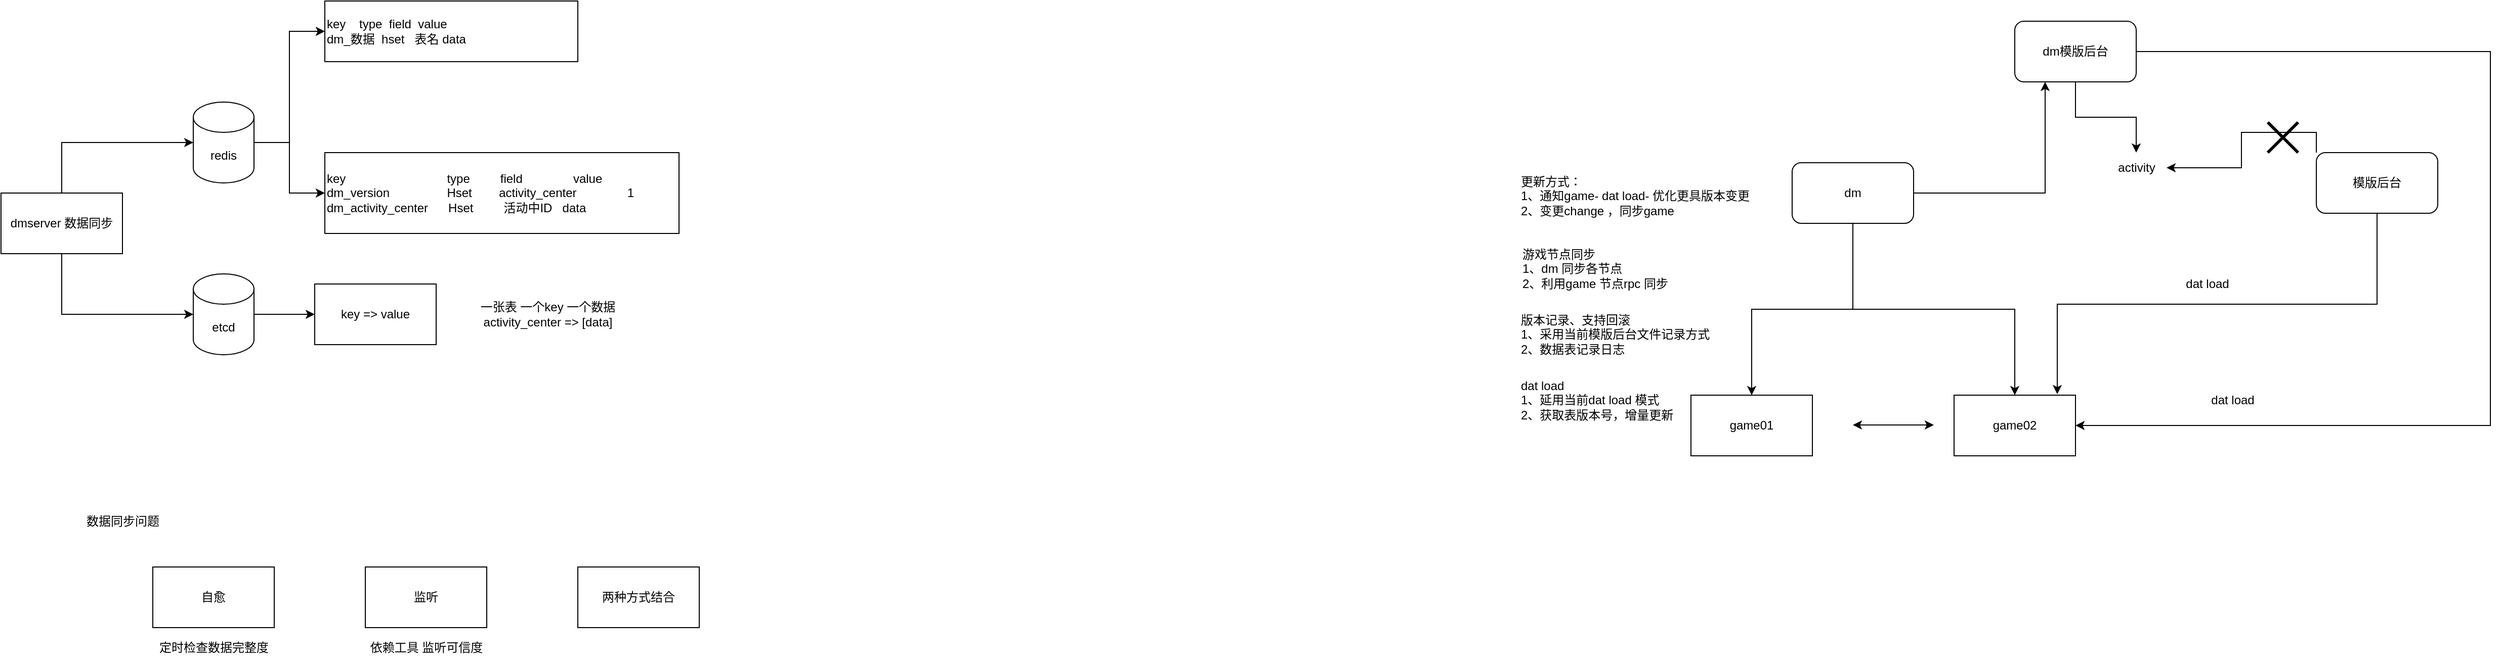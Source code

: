 <mxfile version="21.1.2" type="github">
  <diagram id="lmy8UQ-vfpTuUxlPhxFz" name="第 1 页">
    <mxGraphModel dx="2314" dy="1057" grid="1" gridSize="10" guides="1" tooltips="1" connect="1" arrows="1" fold="1" page="1" pageScale="1" pageWidth="827" pageHeight="1169" math="0" shadow="0">
      <root>
        <mxCell id="0" />
        <mxCell id="1" parent="0" />
        <mxCell id="t6LF4k-oh8Lmb-7piijc-21" style="edgeStyle=orthogonalEdgeStyle;rounded=0;orthogonalLoop=1;jettySize=auto;html=1;exitX=0.5;exitY=0;exitDx=0;exitDy=0;entryX=0;entryY=0.5;entryDx=0;entryDy=0;entryPerimeter=0;" parent="1" source="t6LF4k-oh8Lmb-7piijc-1" target="t6LF4k-oh8Lmb-7piijc-4" edge="1">
          <mxGeometry relative="1" as="geometry" />
        </mxCell>
        <mxCell id="t6LF4k-oh8Lmb-7piijc-22" style="edgeStyle=orthogonalEdgeStyle;rounded=0;orthogonalLoop=1;jettySize=auto;html=1;exitX=0.5;exitY=1;exitDx=0;exitDy=0;entryX=0;entryY=0.5;entryDx=0;entryDy=0;entryPerimeter=0;" parent="1" source="t6LF4k-oh8Lmb-7piijc-1" target="t6LF4k-oh8Lmb-7piijc-3" edge="1">
          <mxGeometry relative="1" as="geometry" />
        </mxCell>
        <mxCell id="t6LF4k-oh8Lmb-7piijc-1" value="dmserver 数据同步" style="rounded=0;whiteSpace=wrap;html=1;" parent="1" vertex="1">
          <mxGeometry y="260" width="120" height="60" as="geometry" />
        </mxCell>
        <mxCell id="t6LF4k-oh8Lmb-7piijc-23" style="edgeStyle=orthogonalEdgeStyle;rounded=0;orthogonalLoop=1;jettySize=auto;html=1;exitX=1;exitY=0.5;exitDx=0;exitDy=0;exitPerimeter=0;entryX=0;entryY=0.5;entryDx=0;entryDy=0;" parent="1" source="t6LF4k-oh8Lmb-7piijc-3" target="t6LF4k-oh8Lmb-7piijc-20" edge="1">
          <mxGeometry relative="1" as="geometry" />
        </mxCell>
        <mxCell id="t6LF4k-oh8Lmb-7piijc-3" value="etcd" style="shape=cylinder3;whiteSpace=wrap;html=1;boundedLbl=1;backgroundOutline=1;size=15;" parent="1" vertex="1">
          <mxGeometry x="190" y="340" width="60" height="80" as="geometry" />
        </mxCell>
        <mxCell id="t6LF4k-oh8Lmb-7piijc-24" style="edgeStyle=orthogonalEdgeStyle;rounded=0;orthogonalLoop=1;jettySize=auto;html=1;exitX=1;exitY=0.5;exitDx=0;exitDy=0;exitPerimeter=0;entryX=0;entryY=0.5;entryDx=0;entryDy=0;" parent="1" source="t6LF4k-oh8Lmb-7piijc-4" target="t6LF4k-oh8Lmb-7piijc-13" edge="1">
          <mxGeometry relative="1" as="geometry" />
        </mxCell>
        <mxCell id="t6LF4k-oh8Lmb-7piijc-27" style="edgeStyle=orthogonalEdgeStyle;rounded=0;orthogonalLoop=1;jettySize=auto;html=1;exitX=1;exitY=0.5;exitDx=0;exitDy=0;exitPerimeter=0;entryX=0;entryY=0.5;entryDx=0;entryDy=0;" parent="1" source="t6LF4k-oh8Lmb-7piijc-4" target="t6LF4k-oh8Lmb-7piijc-26" edge="1">
          <mxGeometry relative="1" as="geometry" />
        </mxCell>
        <mxCell id="t6LF4k-oh8Lmb-7piijc-4" value="redis&lt;br&gt;" style="shape=cylinder3;whiteSpace=wrap;html=1;boundedLbl=1;backgroundOutline=1;size=15;" parent="1" vertex="1">
          <mxGeometry x="190" y="170" width="60" height="80" as="geometry" />
        </mxCell>
        <mxCell id="t6LF4k-oh8Lmb-7piijc-13" value="key&amp;nbsp;&amp;nbsp;&lt;span style=&quot;white-space: pre;&quot;&gt; &lt;span style=&quot;white-space: pre;&quot;&gt; &lt;/span&gt;&lt;/span&gt;type&lt;span style=&quot;white-space: pre;&quot;&gt; &lt;/span&gt;&lt;span style=&quot;white-space: pre;&quot;&gt; &lt;/span&gt;field&lt;span style=&quot;white-space: pre;&quot;&gt; &lt;/span&gt;&lt;span style=&quot;white-space: pre;&quot;&gt; &lt;/span&gt;value&lt;br&gt;dm_数据&lt;span style=&quot;white-space: pre;&quot;&gt; &lt;/span&gt;&lt;span style=&quot;white-space: pre;&quot;&gt; &lt;/span&gt;hset&lt;span style=&quot;white-space: pre;&quot;&gt; &lt;/span&gt;&lt;span style=&quot;white-space: pre;&quot;&gt; &lt;/span&gt;&amp;nbsp;表名&lt;span style=&quot;white-space: pre;&quot;&gt; &lt;/span&gt;data&lt;span style=&quot;white-space: pre;&quot;&gt; &lt;/span&gt;&lt;span style=&quot;white-space: pre;&quot;&gt; &lt;/span&gt;" style="rounded=0;whiteSpace=wrap;html=1;align=left;" parent="1" vertex="1">
          <mxGeometry x="320" y="70" width="250" height="60" as="geometry" />
        </mxCell>
        <mxCell id="t6LF4k-oh8Lmb-7piijc-14" value="自愈&lt;br&gt;" style="whiteSpace=wrap;html=1;" parent="1" vertex="1">
          <mxGeometry x="150" y="630" width="120" height="60" as="geometry" />
        </mxCell>
        <mxCell id="t6LF4k-oh8Lmb-7piijc-15" value="监听" style="whiteSpace=wrap;html=1;" parent="1" vertex="1">
          <mxGeometry x="360" y="630" width="120" height="60" as="geometry" />
        </mxCell>
        <mxCell id="t6LF4k-oh8Lmb-7piijc-16" value="数据同步问题" style="text;html=1;align=center;verticalAlign=middle;resizable=0;points=[];autosize=1;strokeColor=none;fillColor=none;" parent="1" vertex="1">
          <mxGeometry x="70" y="570" width="100" height="30" as="geometry" />
        </mxCell>
        <mxCell id="t6LF4k-oh8Lmb-7piijc-17" value="定时检查数据完整度" style="text;html=1;align=center;verticalAlign=middle;resizable=0;points=[];autosize=1;strokeColor=none;fillColor=none;" parent="1" vertex="1">
          <mxGeometry x="145" y="695" width="130" height="30" as="geometry" />
        </mxCell>
        <mxCell id="t6LF4k-oh8Lmb-7piijc-18" value="依赖工具 监听可信度" style="text;html=1;align=center;verticalAlign=middle;resizable=0;points=[];autosize=1;strokeColor=none;fillColor=none;" parent="1" vertex="1">
          <mxGeometry x="355" y="695" width="130" height="30" as="geometry" />
        </mxCell>
        <mxCell id="t6LF4k-oh8Lmb-7piijc-19" value="两种方式结合" style="whiteSpace=wrap;html=1;" parent="1" vertex="1">
          <mxGeometry x="570" y="630" width="120" height="60" as="geometry" />
        </mxCell>
        <mxCell id="t6LF4k-oh8Lmb-7piijc-20" value="key =&amp;gt; value" style="whiteSpace=wrap;html=1;" parent="1" vertex="1">
          <mxGeometry x="310" y="350" width="120" height="60" as="geometry" />
        </mxCell>
        <mxCell id="t6LF4k-oh8Lmb-7piijc-25" value="一张表 一个key 一个数据&lt;br&gt;activity_center =&amp;gt; [data]" style="text;html=1;align=center;verticalAlign=middle;resizable=0;points=[];autosize=1;strokeColor=none;fillColor=none;" parent="1" vertex="1">
          <mxGeometry x="460" y="360" width="160" height="40" as="geometry" />
        </mxCell>
        <mxCell id="t6LF4k-oh8Lmb-7piijc-26" value="&lt;span style=&quot;&quot;&gt;key&amp;nbsp; &amp;nbsp; &amp;nbsp; &amp;nbsp; &amp;nbsp; &amp;nbsp; &amp;nbsp; &amp;nbsp; &amp;nbsp; &amp;nbsp; &amp;nbsp; &amp;nbsp; &amp;nbsp; &amp;nbsp; &amp;nbsp; type&amp;nbsp; &amp;nbsp; &amp;nbsp; &amp;nbsp; &amp;nbsp;field&amp;nbsp; &amp;nbsp; &amp;nbsp; &amp;nbsp; &amp;nbsp;&lt;span style=&quot;&quot;&gt; &lt;span style=&quot;white-space: pre;&quot;&gt; &lt;/span&gt;&lt;span style=&quot;white-space: pre;&quot;&gt; &lt;/span&gt;&lt;span style=&quot;white-space: pre;&quot;&gt; &lt;/span&gt;&lt;/span&gt;&lt;span style=&quot;&quot;&gt;&amp;nbsp;&lt;/span&gt;&lt;span style=&quot;&quot;&gt; &lt;/span&gt;value&amp;nbsp;&lt;br&gt;dm_version&amp;nbsp; &amp;nbsp; &amp;nbsp; &amp;nbsp; &amp;nbsp; &amp;nbsp; &amp;nbsp; &amp;nbsp; &amp;nbsp;Hset&amp;nbsp; &amp;nbsp; &amp;nbsp; &amp;nbsp;&amp;nbsp;&lt;/span&gt;activity_center&lt;span style=&quot;&quot;&gt;&amp;nbsp; &amp;nbsp; &amp;nbsp; &amp;nbsp; &amp;nbsp; &amp;nbsp; &lt;span style=&quot;white-space: pre;&quot;&gt; &lt;/span&gt;&lt;span style=&quot;white-space: pre;&quot;&gt; &lt;/span&gt;&lt;span style=&quot;&quot;&gt; &lt;/span&gt;1&lt;br&gt;&lt;/span&gt;&lt;span style=&quot;&quot;&gt;dm_activity_center&amp;nbsp; &amp;nbsp; &amp;nbsp; Hset&amp;nbsp; &amp;nbsp; &amp;nbsp; &amp;nbsp; &amp;nbsp;活动中ID&lt;span style=&quot;white-space: pre;&quot;&gt; &lt;/span&gt;&lt;span style=&quot;white-space: pre;&quot;&gt; &lt;/span&gt;&lt;span style=&quot;white-space: pre;&quot;&gt; &lt;/span&gt;data&amp;nbsp;&lt;/span&gt;" style="rounded=0;whiteSpace=wrap;html=1;align=left;" parent="1" vertex="1">
          <mxGeometry x="320" y="220" width="350" height="80" as="geometry" />
        </mxCell>
        <mxCell id="HFC97QxuwXLFx6QwOBBN-3" style="edgeStyle=orthogonalEdgeStyle;rounded=0;orthogonalLoop=1;jettySize=auto;html=1;" edge="1" parent="1" source="HFC97QxuwXLFx6QwOBBN-9" target="HFC97QxuwXLFx6QwOBBN-2">
          <mxGeometry relative="1" as="geometry" />
        </mxCell>
        <mxCell id="HFC97QxuwXLFx6QwOBBN-10" style="edgeStyle=orthogonalEdgeStyle;rounded=0;orthogonalLoop=1;jettySize=auto;html=1;exitX=1;exitY=0.5;exitDx=0;exitDy=0;entryX=0.25;entryY=1;entryDx=0;entryDy=0;" edge="1" parent="1" source="HFC97QxuwXLFx6QwOBBN-1" target="HFC97QxuwXLFx6QwOBBN-9">
          <mxGeometry relative="1" as="geometry" />
        </mxCell>
        <mxCell id="HFC97QxuwXLFx6QwOBBN-13" style="edgeStyle=orthogonalEdgeStyle;rounded=0;orthogonalLoop=1;jettySize=auto;html=1;entryX=0.5;entryY=0;entryDx=0;entryDy=0;" edge="1" parent="1" target="HFC97QxuwXLFx6QwOBBN-12">
          <mxGeometry relative="1" as="geometry">
            <mxPoint x="1830" y="295" as="sourcePoint" />
            <mxPoint x="1730" y="470" as="targetPoint" />
            <Array as="points">
              <mxPoint x="1830" y="375" />
              <mxPoint x="1730" y="375" />
            </Array>
          </mxGeometry>
        </mxCell>
        <mxCell id="HFC97QxuwXLFx6QwOBBN-16" style="edgeStyle=orthogonalEdgeStyle;rounded=0;orthogonalLoop=1;jettySize=auto;html=1;exitX=0.5;exitY=1;exitDx=0;exitDy=0;entryX=0.5;entryY=0;entryDx=0;entryDy=0;" edge="1" parent="1" source="HFC97QxuwXLFx6QwOBBN-1" target="HFC97QxuwXLFx6QwOBBN-15">
          <mxGeometry relative="1" as="geometry" />
        </mxCell>
        <mxCell id="HFC97QxuwXLFx6QwOBBN-1" value="dm" style="rounded=1;whiteSpace=wrap;html=1;" vertex="1" parent="1">
          <mxGeometry x="1770" y="230" width="120" height="60" as="geometry" />
        </mxCell>
        <mxCell id="HFC97QxuwXLFx6QwOBBN-2" value="activity" style="text;html=1;align=center;verticalAlign=middle;resizable=0;points=[];autosize=1;strokeColor=none;fillColor=none;" vertex="1" parent="1">
          <mxGeometry x="2080" y="220" width="60" height="30" as="geometry" />
        </mxCell>
        <mxCell id="HFC97QxuwXLFx6QwOBBN-5" style="edgeStyle=orthogonalEdgeStyle;rounded=0;orthogonalLoop=1;jettySize=auto;html=1;exitX=0;exitY=0;exitDx=0;exitDy=0;" edge="1" parent="1" source="HFC97QxuwXLFx6QwOBBN-4" target="HFC97QxuwXLFx6QwOBBN-2">
          <mxGeometry relative="1" as="geometry" />
        </mxCell>
        <mxCell id="HFC97QxuwXLFx6QwOBBN-21" style="edgeStyle=orthogonalEdgeStyle;rounded=0;orthogonalLoop=1;jettySize=auto;html=1;exitX=0.5;exitY=1;exitDx=0;exitDy=0;entryX=0.85;entryY=-0.017;entryDx=0;entryDy=0;entryPerimeter=0;" edge="1" parent="1" source="HFC97QxuwXLFx6QwOBBN-4" target="HFC97QxuwXLFx6QwOBBN-15">
          <mxGeometry relative="1" as="geometry" />
        </mxCell>
        <mxCell id="HFC97QxuwXLFx6QwOBBN-4" value="模版后台" style="rounded=1;whiteSpace=wrap;html=1;" vertex="1" parent="1">
          <mxGeometry x="2288" y="220" width="120" height="60" as="geometry" />
        </mxCell>
        <mxCell id="HFC97QxuwXLFx6QwOBBN-6" value="" style="shape=umlDestroy;whiteSpace=wrap;html=1;strokeWidth=3;targetShapes=umlLifeline;" vertex="1" parent="1">
          <mxGeometry x="2240" y="190" width="30" height="30" as="geometry" />
        </mxCell>
        <mxCell id="HFC97QxuwXLFx6QwOBBN-20" style="edgeStyle=orthogonalEdgeStyle;rounded=0;orthogonalLoop=1;jettySize=auto;html=1;exitX=1;exitY=0.5;exitDx=0;exitDy=0;entryX=1;entryY=0.5;entryDx=0;entryDy=0;" edge="1" parent="1" source="HFC97QxuwXLFx6QwOBBN-9" target="HFC97QxuwXLFx6QwOBBN-15">
          <mxGeometry relative="1" as="geometry">
            <Array as="points">
              <mxPoint x="2460" y="120" />
              <mxPoint x="2460" y="490" />
            </Array>
          </mxGeometry>
        </mxCell>
        <mxCell id="HFC97QxuwXLFx6QwOBBN-9" value="dm模版后台" style="rounded=1;whiteSpace=wrap;html=1;" vertex="1" parent="1">
          <mxGeometry x="1990" y="90" width="120" height="60" as="geometry" />
        </mxCell>
        <mxCell id="HFC97QxuwXLFx6QwOBBN-12" value="game01" style="rounded=0;whiteSpace=wrap;html=1;" vertex="1" parent="1">
          <mxGeometry x="1670" y="460" width="120" height="60" as="geometry" />
        </mxCell>
        <mxCell id="HFC97QxuwXLFx6QwOBBN-14" value="更新方式：&lt;br&gt;1、通知game- dat load- 优化更具版本变更&lt;br&gt;2、变更change ，同步game&lt;br&gt;&amp;nbsp;" style="text;html=1;align=left;verticalAlign=middle;resizable=0;points=[];autosize=1;strokeColor=none;fillColor=none;" vertex="1" parent="1">
          <mxGeometry x="1500" y="235" width="250" height="70" as="geometry" />
        </mxCell>
        <mxCell id="HFC97QxuwXLFx6QwOBBN-15" value="game02" style="rounded=0;whiteSpace=wrap;html=1;" vertex="1" parent="1">
          <mxGeometry x="1930" y="460" width="120" height="60" as="geometry" />
        </mxCell>
        <mxCell id="HFC97QxuwXLFx6QwOBBN-17" value="&lt;div style=&quot;text-align: left;&quot;&gt;&lt;span style=&quot;background-color: initial;&quot;&gt;游戏节点同步&lt;/span&gt;&lt;/div&gt;&lt;div style=&quot;text-align: left;&quot;&gt;&lt;span style=&quot;background-color: initial;&quot;&gt;1、dm 同步各节点&lt;/span&gt;&lt;/div&gt;&lt;div style=&quot;text-align: left;&quot;&gt;&lt;span style=&quot;background-color: initial;&quot;&gt;2、利用game 节点rpc 同步&lt;/span&gt;&lt;/div&gt;" style="text;html=1;align=center;verticalAlign=middle;resizable=0;points=[];autosize=1;strokeColor=none;fillColor=none;" vertex="1" parent="1">
          <mxGeometry x="1490" y="305" width="170" height="60" as="geometry" />
        </mxCell>
        <mxCell id="HFC97QxuwXLFx6QwOBBN-19" value="" style="endArrow=classic;startArrow=classic;html=1;rounded=0;" edge="1" parent="1">
          <mxGeometry width="50" height="50" relative="1" as="geometry">
            <mxPoint x="1830" y="489.5" as="sourcePoint" />
            <mxPoint x="1910" y="489.5" as="targetPoint" />
          </mxGeometry>
        </mxCell>
        <mxCell id="HFC97QxuwXLFx6QwOBBN-23" value="dat load" style="text;html=1;align=center;verticalAlign=middle;resizable=0;points=[];autosize=1;strokeColor=none;fillColor=none;" vertex="1" parent="1">
          <mxGeometry x="2145" y="335" width="70" height="30" as="geometry" />
        </mxCell>
        <mxCell id="HFC97QxuwXLFx6QwOBBN-24" value="dat load" style="text;html=1;align=center;verticalAlign=middle;resizable=0;points=[];autosize=1;strokeColor=none;fillColor=none;" vertex="1" parent="1">
          <mxGeometry x="2170" y="450" width="70" height="30" as="geometry" />
        </mxCell>
        <mxCell id="HFC97QxuwXLFx6QwOBBN-26" value="版本记录、支持回滚&lt;br&gt;1、采用当前模版后台文件记录方式&lt;br&gt;2、数据表记录日志" style="text;html=1;align=left;verticalAlign=middle;resizable=0;points=[];autosize=1;strokeColor=none;fillColor=none;" vertex="1" parent="1">
          <mxGeometry x="1500" y="370" width="210" height="60" as="geometry" />
        </mxCell>
        <mxCell id="HFC97QxuwXLFx6QwOBBN-27" value="dat load&lt;br&gt;1、延用当前dat load 模式&lt;br&gt;2、获取表版本号，增量更新" style="text;html=1;align=left;verticalAlign=middle;resizable=0;points=[];autosize=1;strokeColor=none;fillColor=none;" vertex="1" parent="1">
          <mxGeometry x="1500" y="435" width="170" height="60" as="geometry" />
        </mxCell>
      </root>
    </mxGraphModel>
  </diagram>
</mxfile>
